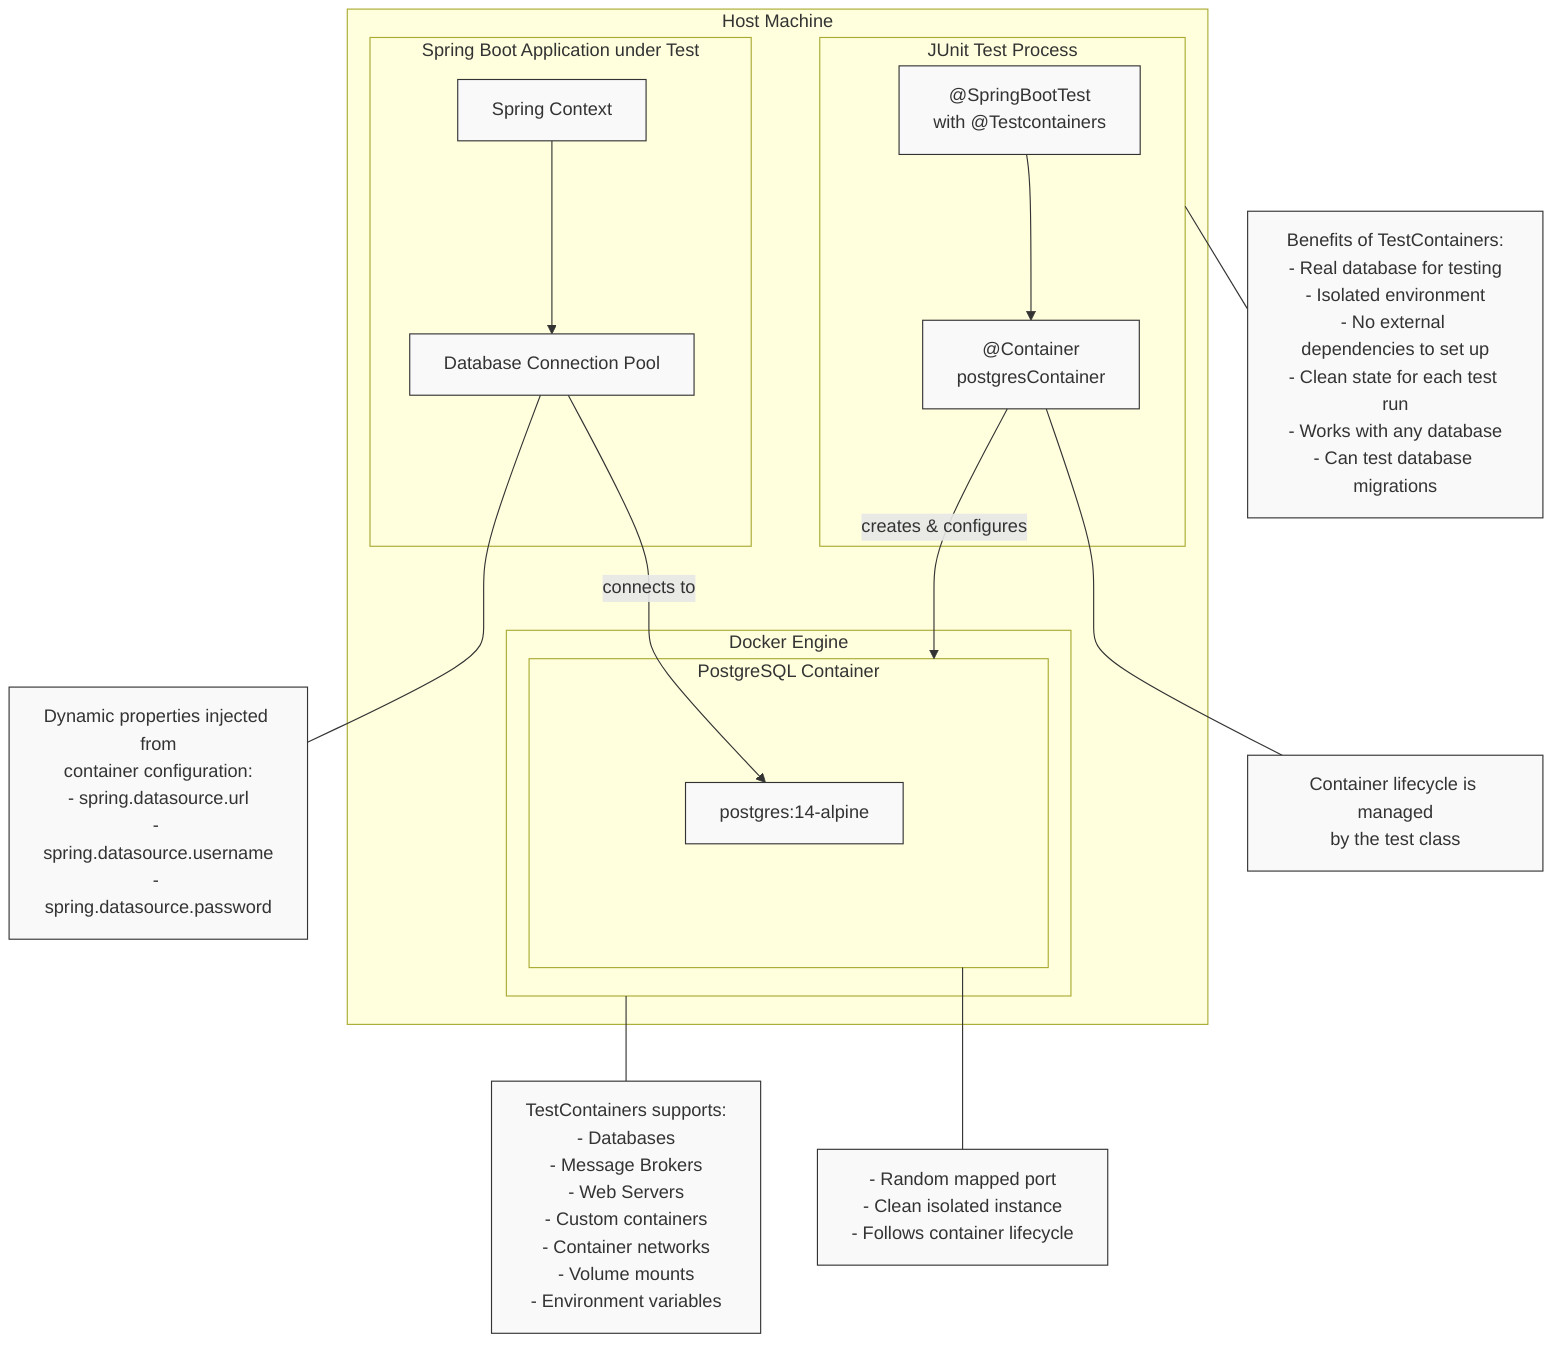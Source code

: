 flowchart TB
    subgraph HostMachine["Host Machine"]
        subgraph JUnit["JUnit Test Process"]
            TestClass["@SpringBootTest\nwith @Testcontainers"]
            ContainerRef["@Container\npostgresContainer"]
            
            TestClass --> ContainerRef
        end
        
        subgraph Docker["Docker Engine"]
            subgraph PostgresContainer["PostgreSQL Container"]
                Postgres["postgres:14-alpine"]
            end
        end
        
        subgraph SpringBootApp["Spring Boot Application under Test"]
            SpringContext["Spring Context"]
            ConnectionPool["Database Connection Pool"]
            
            SpringContext --> ConnectionPool
        end
        
        %% Connections
        ContainerRef -->|"creates & configures"| PostgresContainer
        ConnectionPool -->|"connects to"| Postgres
    end
    
    %% Notes
    classDef default fill:#f9f9f9,stroke:#333,stroke-width:1px
    
    ContainerRefNote["Container lifecycle is managed\nby the test class"]
    PostgresContainerNote["- Random mapped port\n- Clean isolated instance\n- Follows container lifecycle"]
    ConnectionPoolNote["Dynamic properties injected from\ncontainer configuration:\n- spring.datasource.url\n- spring.datasource.username\n- spring.datasource.password"]
    JUnitNote["Benefits of TestContainers:\n- Real database for testing\n- Isolated environment\n- No external dependencies to set up\n- Clean state for each test run\n- Works with any database\n- Can test database migrations"]
    DockerNote["TestContainers supports:\n- Databases\n- Message Brokers\n- Web Servers\n- Custom containers\n- Container networks\n- Volume mounts\n- Environment variables"]
    
    ContainerRef --- ContainerRefNote
    PostgresContainer --- PostgresContainerNote
    ConnectionPool --- ConnectionPoolNote
    JUnit --- JUnitNote
    Docker --- DockerNote